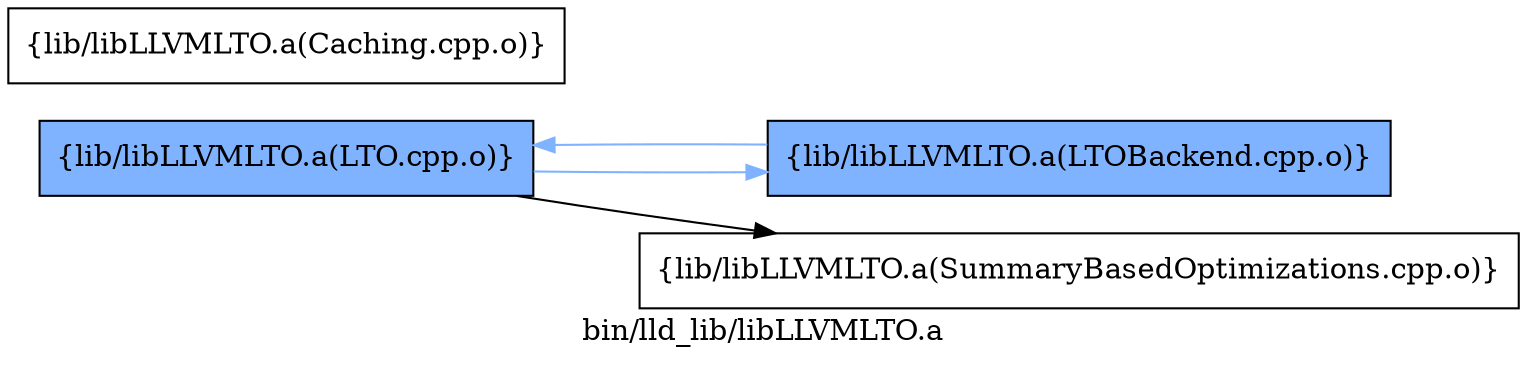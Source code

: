 digraph "bin/lld_lib/libLLVMLTO.a" {
	label="bin/lld_lib/libLLVMLTO.a";
	rankdir=LR;
	{ rank=same; Node0x55fd7b7ff338;  }

	Node0x55fd7b7ff338 [shape=record,shape=box,group=1,style=filled,fillcolor="0.600000 0.5 1",label="{lib/libLLVMLTO.a(LTO.cpp.o)}"];
	Node0x55fd7b7ff338 -> Node0x55fd7b8008c8[color="0.600000 0.5 1"];
	Node0x55fd7b7ff338 -> Node0x55fd7b7fbeb8;
	Node0x55fd7b7fec08 [shape=record,shape=box,group=0,label="{lib/libLLVMLTO.a(Caching.cpp.o)}"];
	Node0x55fd7b8008c8 [shape=record,shape=box,group=1,style=filled,fillcolor="0.600000 0.5 1",label="{lib/libLLVMLTO.a(LTOBackend.cpp.o)}"];
	Node0x55fd7b8008c8 -> Node0x55fd7b7ff338[color="0.600000 0.5 1"];
	Node0x55fd7b7fbeb8 [shape=record,shape=box,group=0,label="{lib/libLLVMLTO.a(SummaryBasedOptimizations.cpp.o)}"];
}
